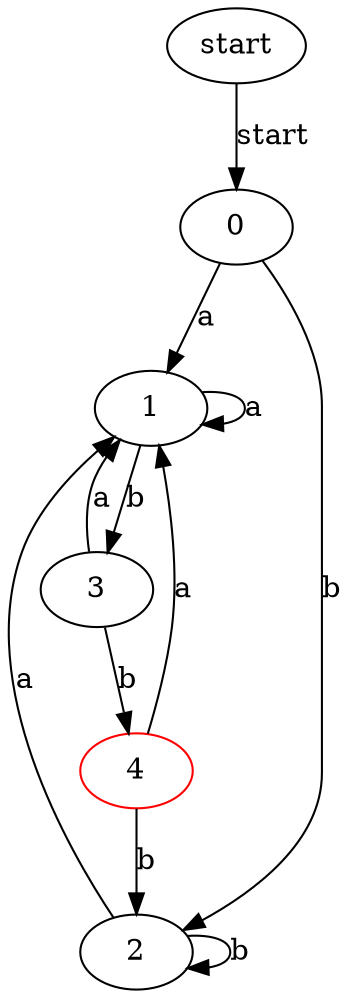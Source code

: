 // NFAtoDFA
digraph {
	start [label=start]
	0 [label=0]
	0 -> 1 [label=a]
	0 -> 2 [label=b]
	1 [label=1]
	1 -> 1 [label=a]
	1 -> 3 [label=b]
	2 [label=2]
	2 -> 1 [label=a]
	2 -> 2 [label=b]
	3 [label=3]
	3 -> 1 [label=a]
	3 -> 4 [label=b]
	4 [label=4 color=red]
	4 -> 1 [label=a]
	4 -> 2 [label=b]
	start -> 0 [label=start]
}
